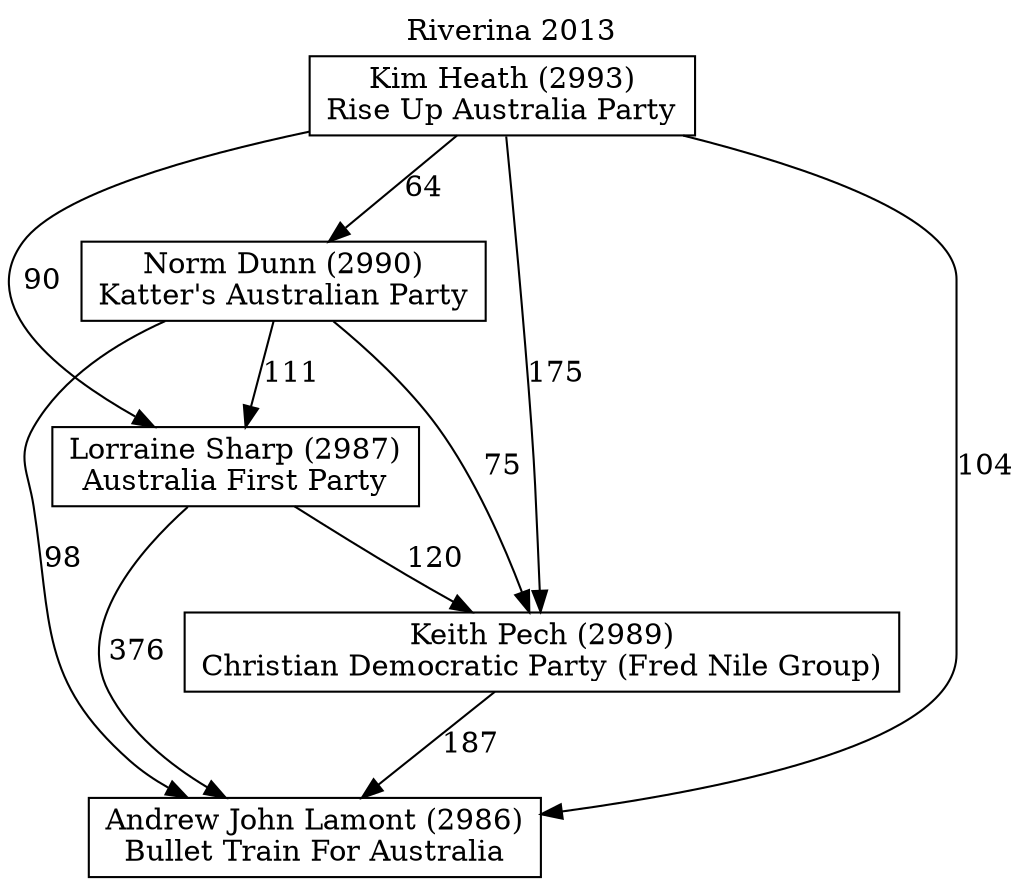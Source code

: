 // House preference flow
digraph "Andrew John Lamont (2986)_Riverina_2013" {
	graph [label="Riverina 2013" labelloc=t mclimit=10]
	node [shape=box]
	"Andrew John Lamont (2986)" [label="Andrew John Lamont (2986)
Bullet Train For Australia"]
	"Keith Pech (2989)" [label="Keith Pech (2989)
Christian Democratic Party (Fred Nile Group)"]
	"Lorraine Sharp (2987)" [label="Lorraine Sharp (2987)
Australia First Party"]
	"Norm Dunn (2990)" [label="Norm Dunn (2990)
Katter's Australian Party"]
	"Kim Heath (2993)" [label="Kim Heath (2993)
Rise Up Australia Party"]
	"Keith Pech (2989)" -> "Andrew John Lamont (2986)" [label=187]
	"Lorraine Sharp (2987)" -> "Keith Pech (2989)" [label=120]
	"Norm Dunn (2990)" -> "Lorraine Sharp (2987)" [label=111]
	"Kim Heath (2993)" -> "Norm Dunn (2990)" [label=64]
	"Lorraine Sharp (2987)" -> "Andrew John Lamont (2986)" [label=376]
	"Norm Dunn (2990)" -> "Andrew John Lamont (2986)" [label=98]
	"Kim Heath (2993)" -> "Andrew John Lamont (2986)" [label=104]
	"Kim Heath (2993)" -> "Lorraine Sharp (2987)" [label=90]
	"Norm Dunn (2990)" -> "Keith Pech (2989)" [label=75]
	"Kim Heath (2993)" -> "Keith Pech (2989)" [label=175]
}
